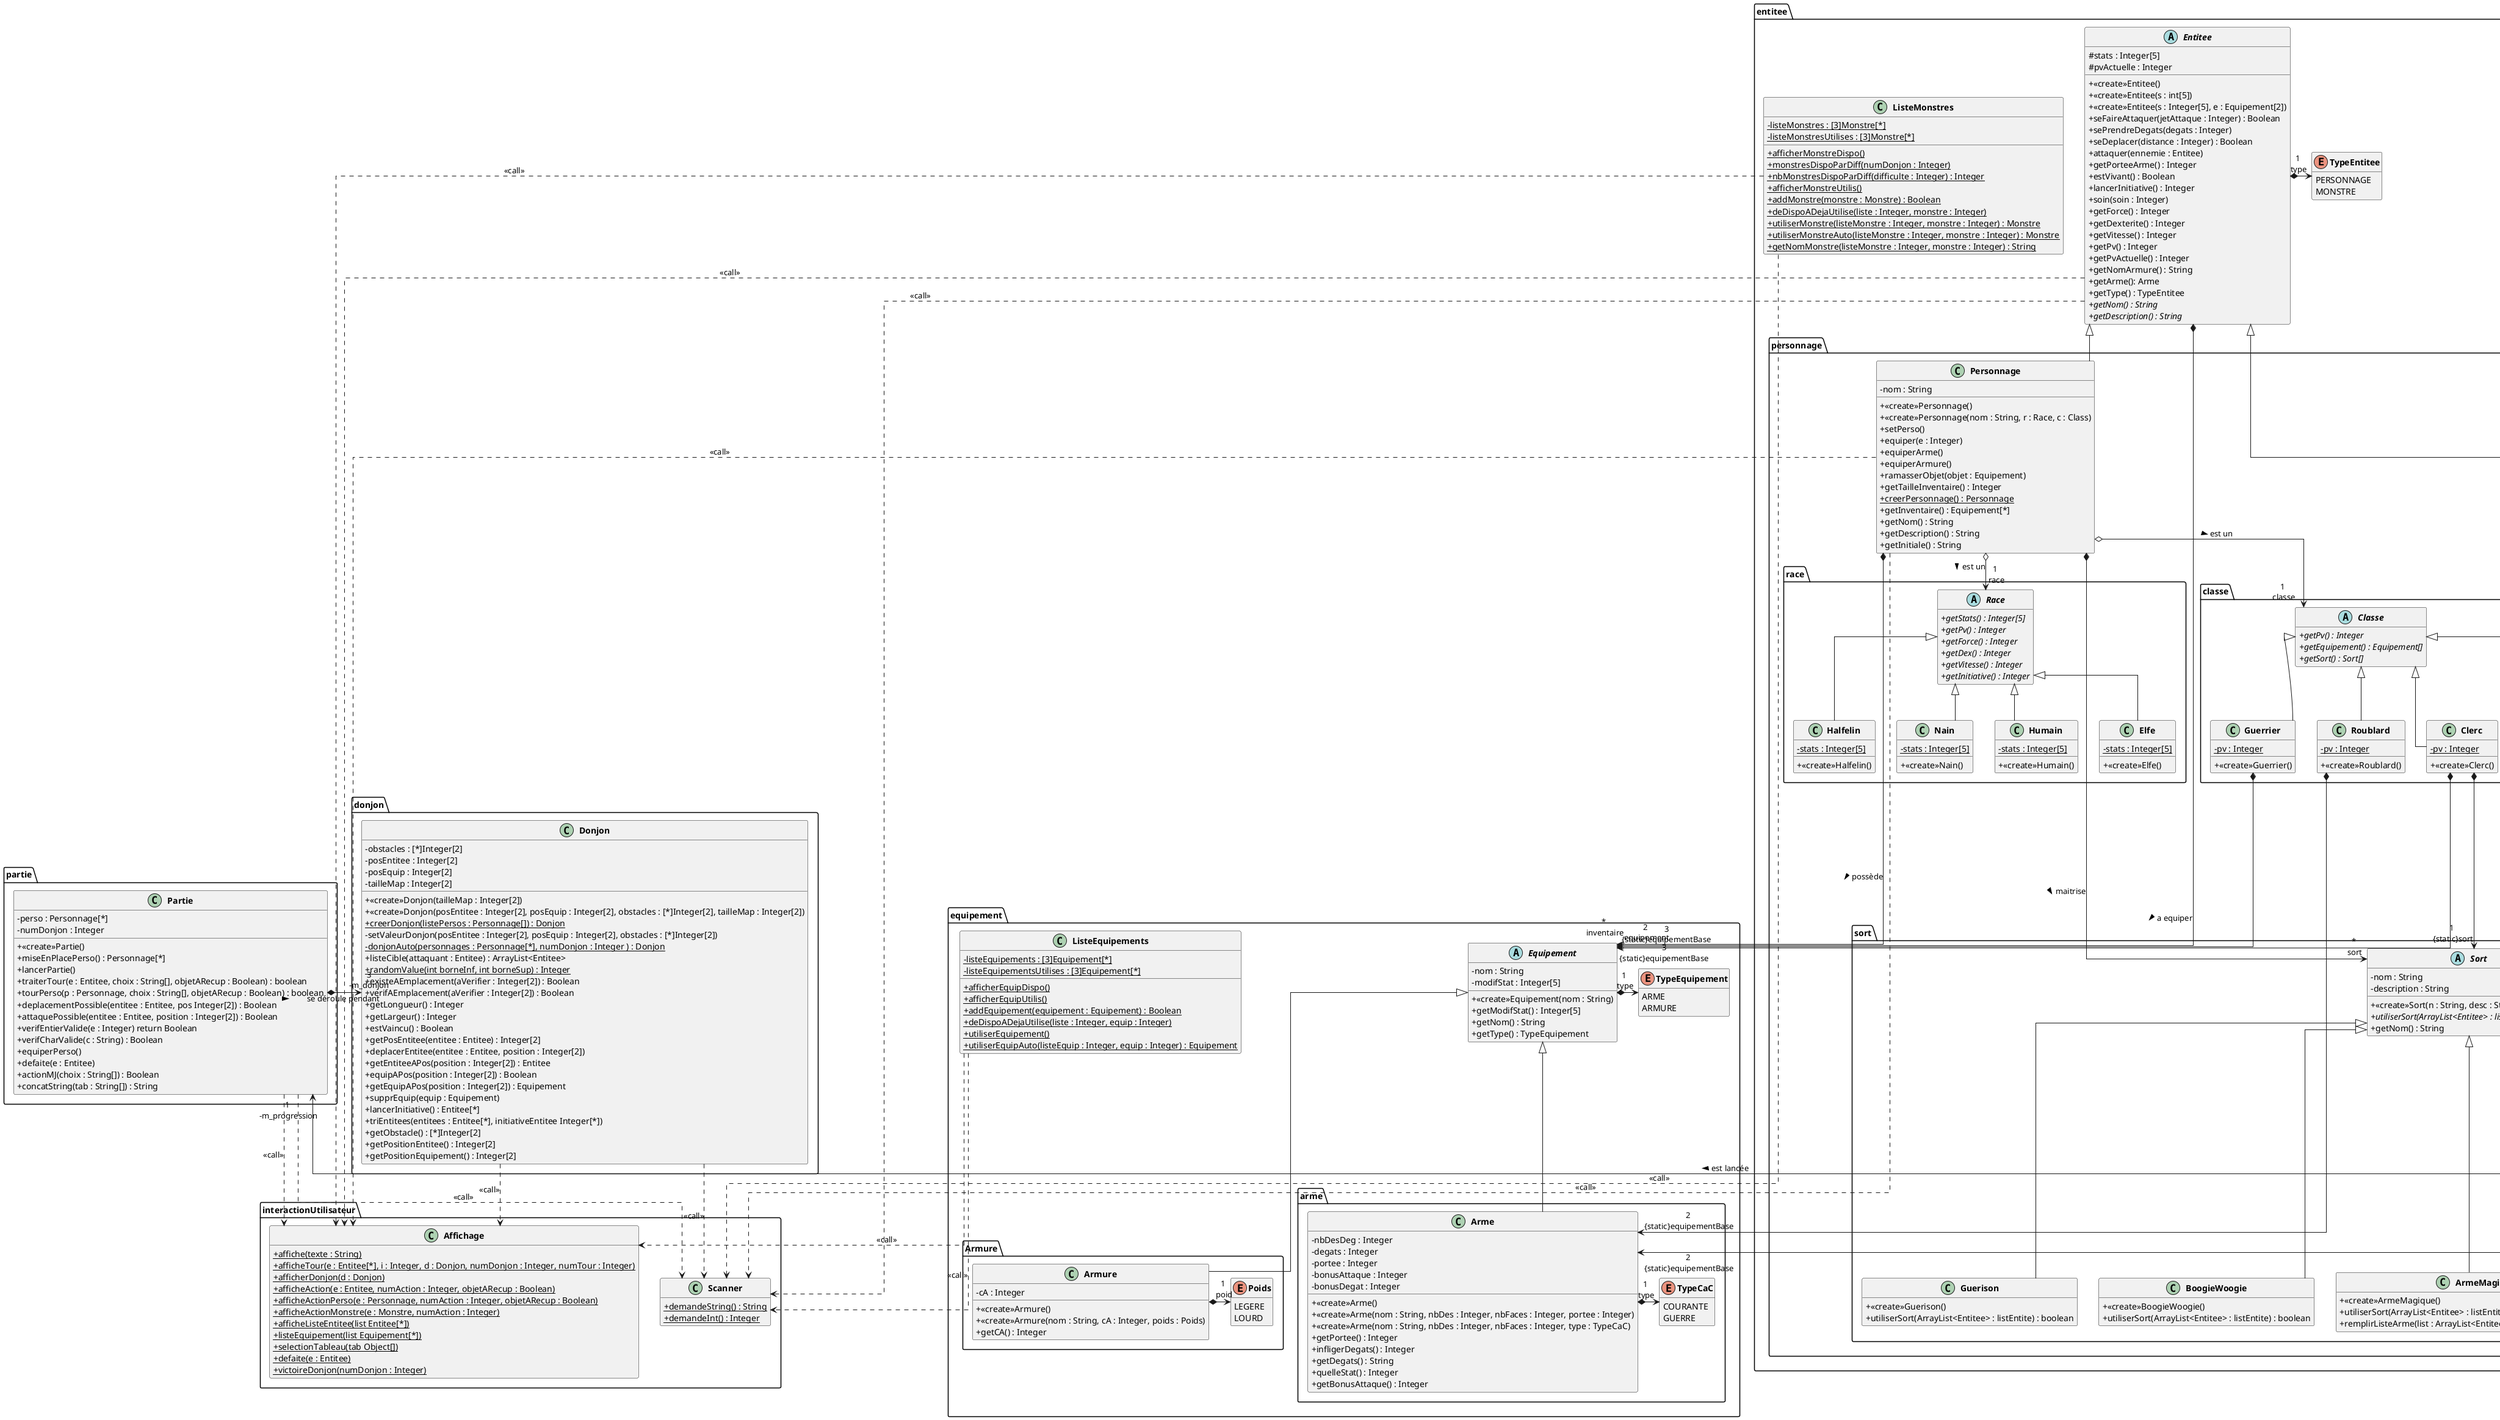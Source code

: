 @startuml

skinparam linetype ortho
skinparam classAttributeIconSize 0
skinparam classFontStyle Bold
hide empty members
package interactionUtilisateur
{
    class Affichage
    {
        +{static}affiche(texte : String)
        +{static}afficheTour(e : Entitee[*], i : Integer, d : Donjon, numDonjon : Integer, numTour : Integer)
        +{static}afficherDonjon(d : Donjon)
        +{static}afficheAction(e : Entitee, numAction : Integer, objetARecup : Boolean)
        +{static}afficheActionPerso(e : Personnage, numAction : Integer, objetARecup : Boolean)
        +{static}afficheActionMonstre(e : Monstre, numAction : Integer)
        +{static}afficheListeEntitee(list Entitee[*])
        +{static}listeEquipement(list Equipement[*])
        +{static}selectionTableau(tab Object[])
        +{static}defaite(e : Entitee)
        +{static}victoireDonjon(numDonjon : Integer)

    }
    class Scanner
    {
        +{static}demandeString() : String
        +{static}demandeInt() : Integer
    }
}
package des
{
    class Des
    {
        +{static}lancerDes(nbFaces : Integer) : Integer
    }
}
package donjon
{
    class Donjon
    {
        -obstacles : [*]Integer[2]
            ' Je ne sais pas vraiment comment indiquer une liste de liste d'entiers
        -posEntitee : Integer[2]
            ' posEntitee est un Dictionnaire dont la clé est une Entitee
        -posEquip : Integer[2]
            ' posEquipe est un Dictionnaire dont la clé est un Equipement
        -tailleMap : Integer[2]

        +<<create>>Donjon(tailleMap : Integer[2])
        +<<create>>Donjon(posEntitee : Integer[2], posEquip : Integer[2], obstacles : [*]Integer[2], tailleMap : Integer[2])
        + {static} creerDonjon(listePersos : Personnage[]) : Donjon
        - setValeurDonjon(posEntitee : Integer[2], posEquip : Integer[2], obstacles : [*]Integer[2])
        - {static} donjonAuto(personnages : Personnage[*], numDonjon : Integer ) : Donjon
        + listeCible(attaquant : Entitee) : ArrayList<Entitee>
        + {static} randomValue(int borneInf, int borneSup) : Integer
        + existeAEmplacement(aVerifier : Integer[2]) : Boolean
        + verifAEmplacement(aVerifier : Integer[2]) : Boolean
        + getLongueur() : Integer
        + getLargeur() : Integer
        + estVaincu() : Boolean
        + getPosEntitee(entitee : Entitee) : Integer[2]
        + deplacerEntitee(entitee : Entitee, position : Integer[2])
        + getEntiteeAPos(position : Integer[2]) : Entitee
        + equipAPos(position : Integer[2]) : Boolean
        + getEquipAPos(position : Integer[2]) : Equipement
        + supprEquip(equip : Equipement)
        + lancerInitiative() : Entitee[*]
        + triEntitees(entitees : Entitee[*], initiativeEntitee Integer[*])
        + getObstacle() : [*]Integer[2]
        + getPositionEntitee() : Integer[2]
        + getPositionEquipement() : Integer[2]
    }
    Donjon .> Affichage : "<<call>>"
    Donjon ..> Scanner : "<<call>>"
}
package entitee
{
    abstract class Entitee
    {
        #stats : Integer[5]
        #pvActuelle : Integer
        +<<create>>Entitee()
        +<<create>>Entitee(s : int[5])
        +<<create>>Entitee(s : Integer[5], e : Equipement[2])
        +seFaireAttaquer(jetAttaque : Integer) : Boolean
        +sePrendreDegats(degats : Integer)
        +seDeplacer(distance : Integer) : Boolean
        +attaquer(ennemie : Entitee)
        +getPorteeArme() : Integer
        +estVivant() : Boolean
        +lancerInitiative() : Integer
        +soin(soin : Integer)
        +getForce() : Integer
        +getDexterite() : Integer
        +getVitesse() : Integer
        +getPv() : Integer
        +getPvActuelle() : Integer
        +getNomArmure() : String
        +getArme(): Arme
        +getType() : TypeEntitee
        +{abstract}getNom() : String
        +{abstract}getDescription() : String
    }
    Entitee .> Affichage : "<<call>>"
    Entitee ..> Scanner : "<<call>>"
    Enum TypeEntitee
    {
        PERSONNAGE
        MONSTRE
    }
    package personnage
    {
        class Personnage extends entitee.Entitee
        {
            -nom : String
            +<<create>>Personnage()
            +<<create>>Personnage(nom : String, r : Race, c : Class)
            +setPerso()
            +equiper(e : Integer)
            +equiperArme()
            +equiperArmure()
            +ramasserObjet(objet : Equipement)
            +getTailleInventaire() : Integer
            +{static}creerPersonnage() : Personnage
            +getInventaire() : Equipement[*]
            +getNom() : String
            +getDescription() : String
            +getInitiale() : String
        }
        Personnage .> Affichage : "<<call>>"
        Personnage .> Scanner : "<<call>>"
        Personnage o-down-> "1\n race" race.Race: est un >
        Personnage o-down-> "1\n classe" classe.Classe: est un >
        Entitee *-right--> "2\n equipement" .equipement.Equipement: a equiper >
        Personnage *-right--> "*\n inventaire" equipement.Equipement: possède >
        Personnage *---> "*\n sort" sort.Sort: maitrise >
        Entitee *-> "1\n type" TypeEntitee
        Package race
        {
            abstract class Race
            {
                +{abstract}getStats() : Integer[5]
                +{abstract}getPv() : Integer
                +{abstract}getForce() : Integer
                +{abstract}getDex() : Integer
                +{abstract}getVitesse() : Integer
                +{abstract}getInitiative() : Integer
            }
            class Nain extends Race
            {
                -{static}stats : Integer[5]
                +<<create>>Nain()
            }
            class  Humain extends Race
            {
                -{static}stats : Integer[5]
                +<<create>>Humain()
            }
            class  Elfe extends Race
            {
                -{static}stats : Integer[5]
                +<<create>>Elfe()
            }
            class  Halfelin extends Race
            {
                -{static}stats : Integer[5]
                +<<create>>Halfelin()
            }
        }
        Package classe
        {
            abstract class Classe
            {
                +{abstract}getPv() : Integer
                +{abstract}getEquipement() : Equipement[]
                +{abstract}getSort() : Sort[]
            }
            class Clerc extends Classe
            {
                -{static} pv : Integer
                +<<create>>Clerc()
            }
            class Guerrier extends Classe
            {
                -{static} pv : Integer
                +<<create>>Guerrier()
            }
            class Magicien extends Classe
            {
                -{static} pv : Integer
                +<<create>>Magicien()
            }
            class Roublard extends Classe
            {
                -{static} pv : Integer
                +<<create>>Roublard()
            }
            Roublard *--> "2\n {static}equipementBase" .equipement.arme.Arme
            Magicien *--> "2\n {static}equipementBase" .equipement.arme.Arme
            Clerc *--> "3\n{static}equipementBase" .equipement.Equipement
            Guerrier *---> "3\n{static}equipementBase" .equipement.Equipement
            Magicien *--> "3\n {static}sort" .entitee.personnage.sort.Sort
            Clerc *--> "1\n {static}sort" .entitee.personnage.sort.Sort
        }
        package sort
        {
            abstract class Sort
            {
                -nom : String
                -description : String
                +<<create>>Sort(n : String, desc : String)
                +{abstract}utiliserSort(ArrayList<Entitee> : listEntite) : boolean
                +getNom() : String
            }
            class Guerison extends Sort
            {
                +<<create>>Guerison()
                +utiliserSort(ArrayList<Entitee> : listEntite) : boolean
            }
            class BoogieWoogie extends Sort
            {
                +<<create>>BoogieWoogie()
                +utiliserSort(ArrayList<Entitee> : listEntite) : boolean
            }
            class ArmeMagique extends Sort
            {
                +<<create>>ArmeMagique()
                +utiliserSort(ArrayList<Entitee> : listEntite) : boolean
                +remplirListeArme(list : ArrayList<Entitee>) : ArrayList<Equipement>
            }
        }
    }
    class Monstre extends Entitee
    {
        -espece : String
        -numMonstre : Integer
        +<<create>>Monstre()
        +<<create>>Monstre(numMonstre : Integer, espece : String, stats : Integer[5], Equipement[2] attaqueEtArmure)
        +getAppellation() : String
        +getSymbole() : String
        +getNom() : String
        +getDescription() : String
        +toString() : String
    }

    class ListeMonstres
    {
        -{static}listeMonstres : [3]Monstre[*]
        -{static}listeMonstresUtilises : [3]Monstre[*]
        +{static}afficherMonstreDispo()
        +{static}monstresDispoParDiff(numDonjon : Integer)
        +{static}nbMonstresDispoParDiff(difficulte : Integer) : Integer
        +{static}afficherMonstreUtilis()
        +{static}addMonstre(monstre : Monstre) : Boolean
        +{static}deDispoADejaUtilise(liste : Integer, monstre : Integer)
        +{static}utiliserMonstre(listeMonstre : Integer, monstre : Integer) : Monstre
        +{static}utiliserMonstreAuto(listeMonstre : Integer, monstre : Integer) : Monstre
        +{static}getNomMonstre(listeMonstre : Integer, monstre : Integer) : String
    }
    ListeMonstres .> Affichage : "<<call>>"
    ListeMonstres ..> Scanner : "<<call>>"
}


package equipement
{
    abstract class Equipement
    {
        -nom : String
        -modifStat : Integer[5]
        +<<create>>Equipement(nom : String)
        +getModifStat() : Integer[5]
        +getNom() : String
        +getType() : TypeEquipement
    }
    Enum TypeEquipement
    {
        ARME
        ARMURE
    }
    Equipement *-> "1\n type" TypeEquipement
    class ListeEquipements
    {
        -{static}listeEquipements : [3]Equipement[*]
        -{static}listeEquipementsUtilises : [3]Equipement[*]
        +{static}afficherEquipDispo()
        +{static}afficherEquipUtilis()
        +{static}addEquipement(equipement : Equipement) : Boolean
        +{static}deDispoADejaUtilise(liste : Integer, equip : Integer)
        +{static}utiliserEquipement()
        +{static}utiliserEquipAuto(listeEquip : Integer, equip : Integer) : Equipement
    }

    ListeEquipements .> Affichage : "<<call>>"
    ListeEquipements ..> Scanner : "<<call>>"

    package Armure
    {
        Enum Poids
        {
            LEGERE
            LOURD
        }
        class Armure extends equipement.Equipement
        {
            -cA : Integer
            +<<create>>Armure()
            +<<create>>Armure(nom : String, cA : Integer, poids : Poids)
            +getCA() : Integer
        }
        Armure *-> "1\n poid" Poids
    }
    package arme
    {
        Enum TypeCaC
        {
            COURANTE
            GUERRE
        }
        class Arme extends equipement.Equipement
        {
            -nbDesDeg : Integer
            -degats : Integer
            -portee : Integer
            -bonusAttaque : Integer
            -bonusDegat : Integer
            +<<create>>Arme()
            +<<create>>Arme(nom : String, nbDes : Integer, nbFaces : Integer, portee : Integer)
            +<<create>>Arme(nom : String, nbDes : Integer, nbFaces : Integer, type : TypeCaC)
            +getPortee() : Integer
            +infligerDegats() : Integer
            +getDegats() : String
            +quelleStat() : Integer
            +getBonusAttaque() : Integer
        }
        Arme *-> "1\n type"TypeCaC
    }
}

package partie
{
    class Partie
    {
        -perso : Personnage[*]
        -numDonjon : Integer
        +<<create>>Partie()
        +miseEnPlacePerso() : Personnage[*]
        +lancerPartie()
        +traiterTour(e : Entitee, choix : String[], objetARecup : Boolean) : boolean
        +tourPerso(p : Personnage, choix : String[], objetARecup : Boolean) : boolean
        +deplacementPossible(entitee : Entitee, pos Integer[2]) : Boolean
        +attaquePossible(entitee : Entitee, position : Integer[2]) : Boolean
        +verifEntierValide(e : Integer) return Boolean
        +verifCharValide(c : String) : Boolean
        +equiperPerso()
        +defaite(e : Entitee)
        +actionMJ(choix : String[]) : Boolean
        +concatString(tab : String[]) : String
    }

    Partie .> Affichage : "<<call>>"
    Partie .> Scanner : "<<call>>"
    Partie *-> "\t3\n \t-m_donjon" Donjon : \tse déroule pendant \t\t >
}


    class Main{
            +{static} main(args: String[*])
        }
    Main *-> "1\n -m_progression" Partie : est lancée \t\t >
@enduml